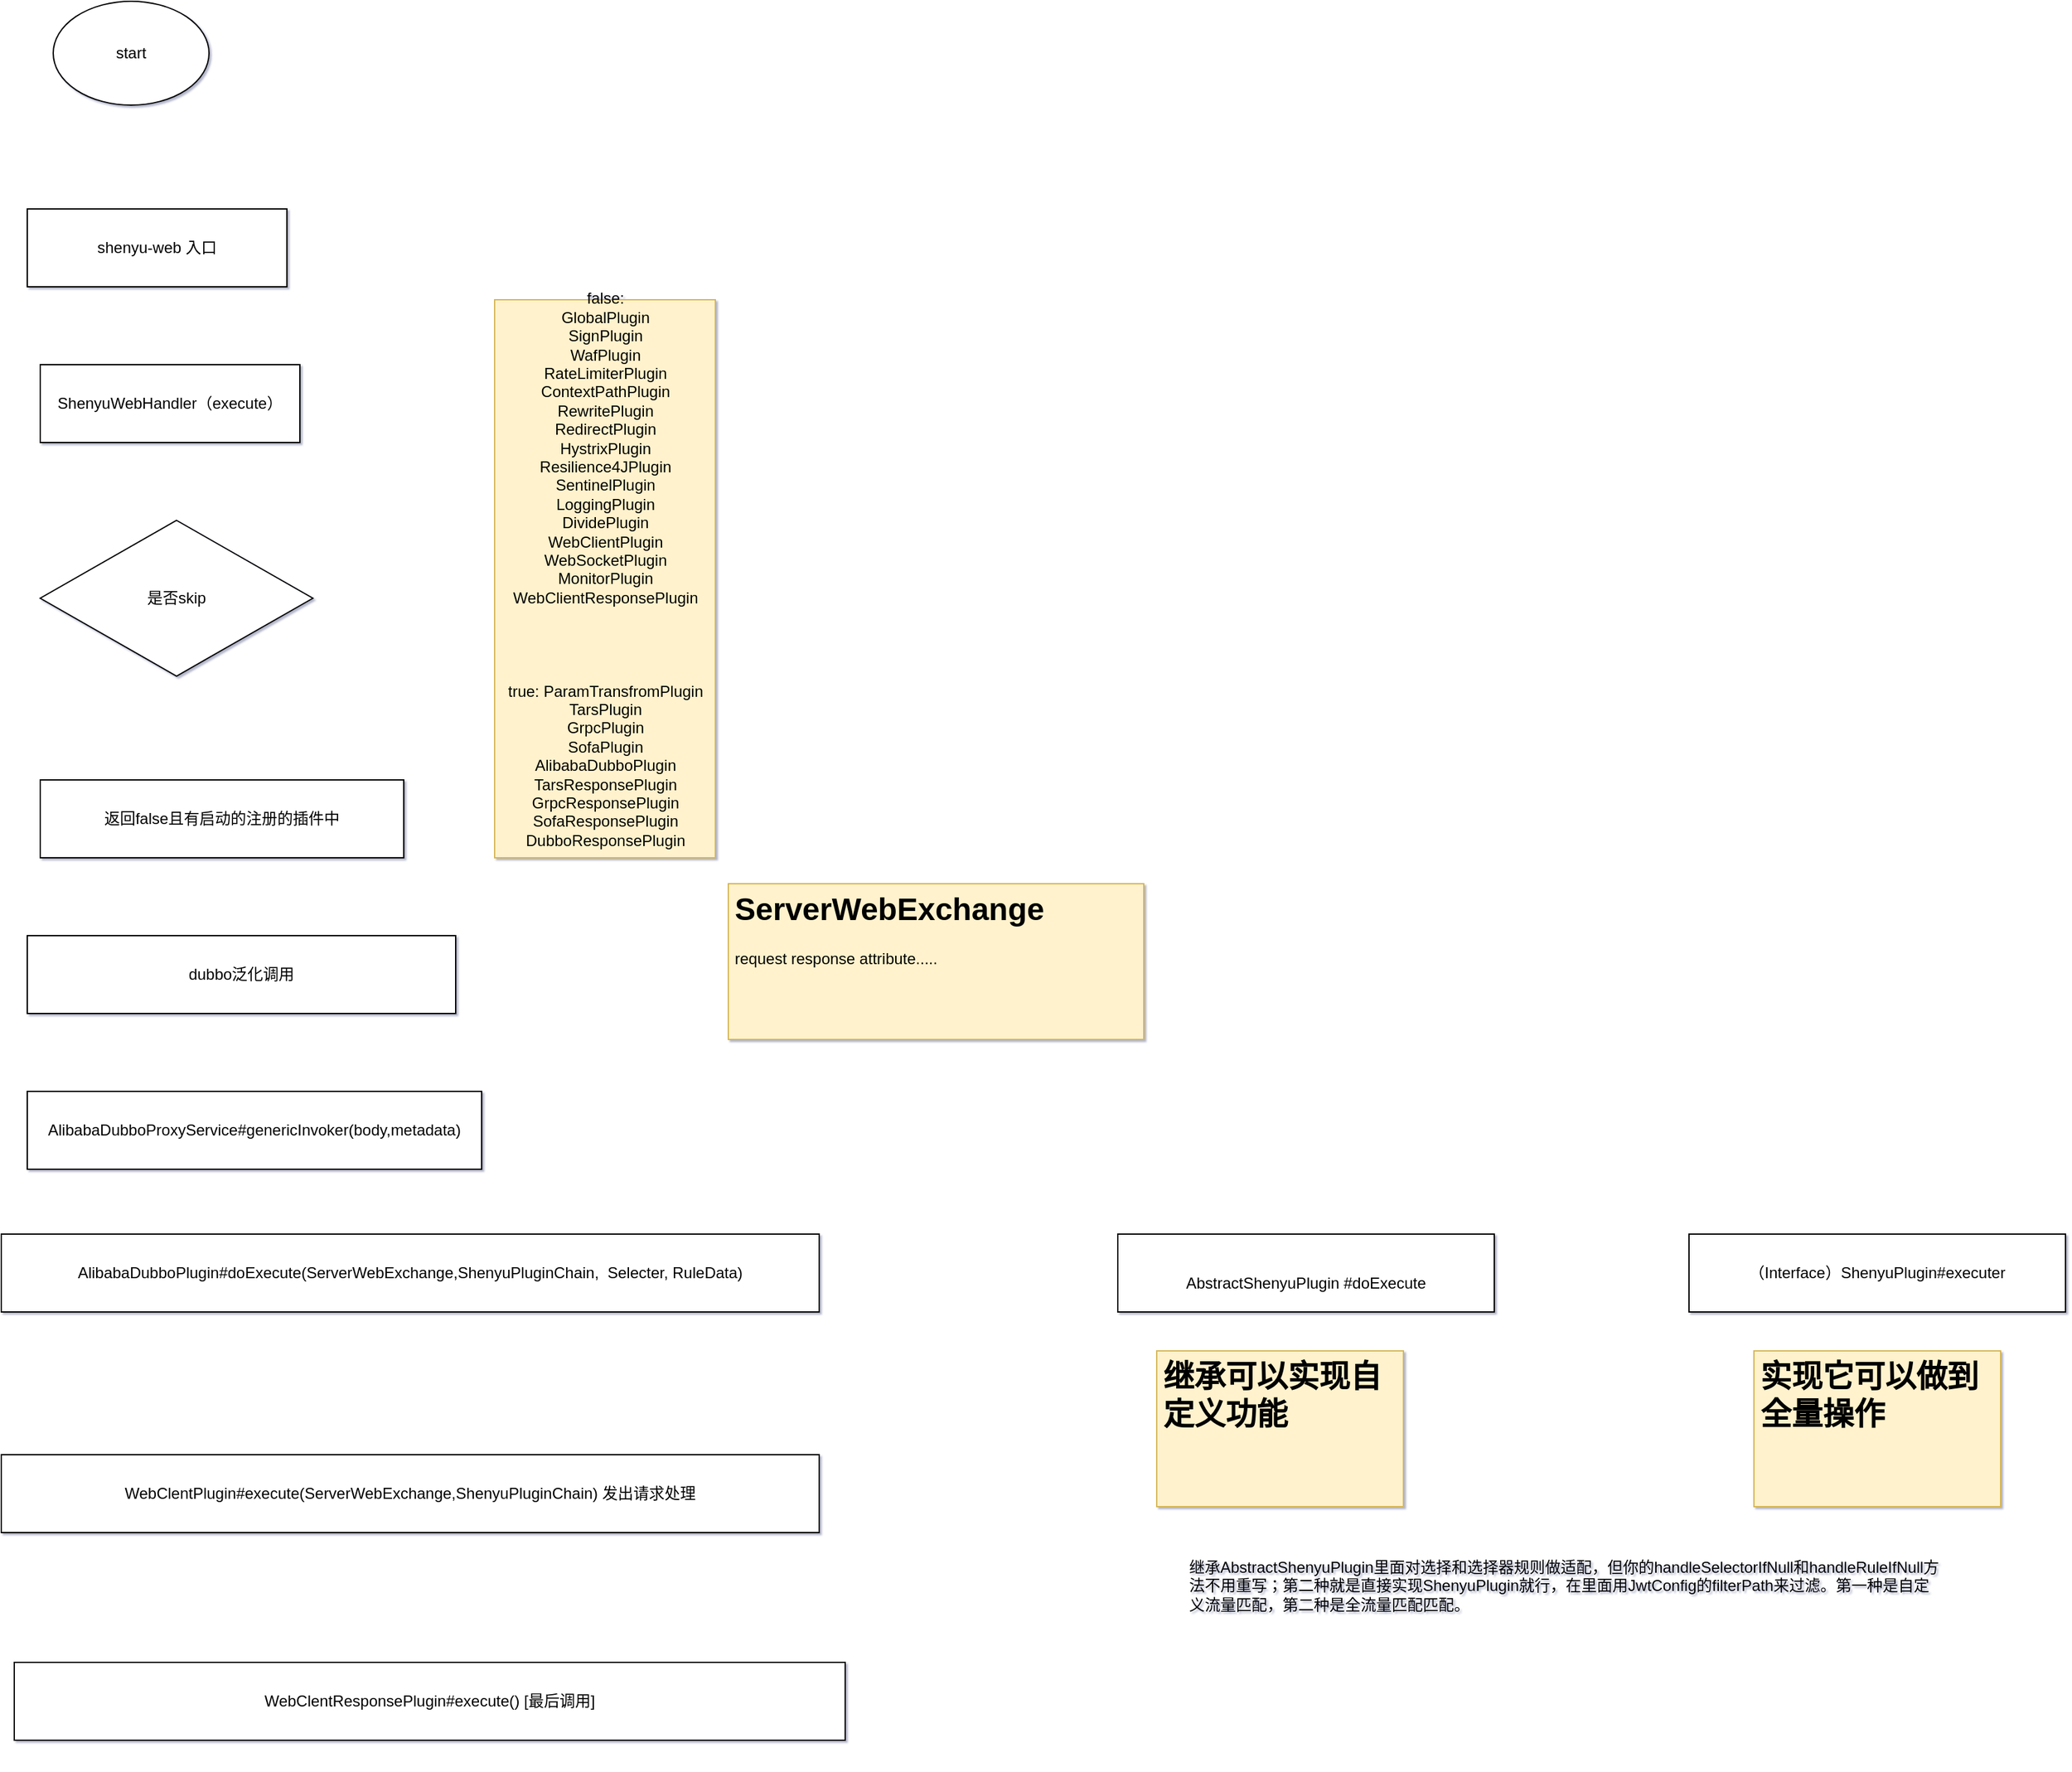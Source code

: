 <mxfile version="14.7.2" type="github">
  <diagram id="KAi75ffr3LW3WgSYukdx" name="Page-1">
    <mxGraphModel dx="1038" dy="548" grid="1" gridSize="10" guides="1" tooltips="1" connect="1" arrows="1" fold="1" page="1" pageScale="1" pageWidth="827" pageHeight="1169" math="0" shadow="1">
      <root>
        <mxCell id="0" />
        <mxCell id="1" parent="0" />
        <mxCell id="FDsz7og_MnK8PUFmMtjH-1" value="start" style="ellipse;whiteSpace=wrap;html=1;" parent="1" vertex="1">
          <mxGeometry x="220" y="80" width="120" height="80" as="geometry" />
        </mxCell>
        <mxCell id="FDsz7og_MnK8PUFmMtjH-2" value="shenyu-web 入口" style="rounded=0;whiteSpace=wrap;html=1;" parent="1" vertex="1">
          <mxGeometry x="200" y="240" width="200" height="60" as="geometry" />
        </mxCell>
        <mxCell id="FDsz7og_MnK8PUFmMtjH-3" value="ShenyuWebHandler（execute）" style="rounded=0;whiteSpace=wrap;html=1;" parent="1" vertex="1">
          <mxGeometry x="210" y="360" width="200" height="60" as="geometry" />
        </mxCell>
        <mxCell id="FDsz7og_MnK8PUFmMtjH-4" value="是否skip" style="rhombus;whiteSpace=wrap;html=1;" parent="1" vertex="1">
          <mxGeometry x="210" y="480" width="210" height="120" as="geometry" />
        </mxCell>
        <mxCell id="FDsz7og_MnK8PUFmMtjH-5" value="返回false且有启动的注册的插件中" style="rounded=0;whiteSpace=wrap;html=1;" parent="1" vertex="1">
          <mxGeometry x="210" y="680" width="280" height="60" as="geometry" />
        </mxCell>
        <mxCell id="FDsz7og_MnK8PUFmMtjH-6" value="dubbo泛化调用" style="rounded=0;whiteSpace=wrap;html=1;" parent="1" vertex="1">
          <mxGeometry x="200" y="800" width="330" height="60" as="geometry" />
        </mxCell>
        <mxCell id="FDsz7og_MnK8PUFmMtjH-7" value="AlibabaDubboProxyService#genericInvoker(body,metadata)" style="rounded=0;whiteSpace=wrap;html=1;" parent="1" vertex="1">
          <mxGeometry x="200" y="920" width="350" height="60" as="geometry" />
        </mxCell>
        <mxCell id="FDsz7og_MnK8PUFmMtjH-8" value="AlibabaDubboPlugin#doExecute(ServerWebExchange,ShenyuPluginChain,&amp;nbsp; Selecter, RuleData)" style="rounded=0;whiteSpace=wrap;html=1;" parent="1" vertex="1">
          <mxGeometry x="180" y="1030" width="630" height="60" as="geometry" />
        </mxCell>
        <mxCell id="FDsz7og_MnK8PUFmMtjH-9" value="&lt;h1&gt;ServerWebExchange&lt;/h1&gt;&lt;div&gt;request response attribute.....&lt;/div&gt;" style="text;html=1;strokeColor=#d6b656;fillColor=#fff2cc;spacing=5;spacingTop=-20;whiteSpace=wrap;overflow=hidden;rounded=0;" parent="1" vertex="1">
          <mxGeometry x="740" y="760" width="320" height="120" as="geometry" />
        </mxCell>
        <mxCell id="FDsz7og_MnK8PUFmMtjH-10" value="&lt;br&gt;AbstractShenyuPlugin #doExecute" style="rounded=0;whiteSpace=wrap;html=1;" parent="1" vertex="1">
          <mxGeometry x="1040" y="1030" width="290" height="60" as="geometry" />
        </mxCell>
        <mxCell id="FDsz7og_MnK8PUFmMtjH-11" value="（Interface）ShenyuPlugin#executer" style="rounded=0;whiteSpace=wrap;html=1;" parent="1" vertex="1">
          <mxGeometry x="1480" y="1030" width="290" height="60" as="geometry" />
        </mxCell>
        <mxCell id="FDsz7og_MnK8PUFmMtjH-12" value="&lt;h1&gt;继承可以实现自定义功能&lt;/h1&gt;" style="text;html=1;strokeColor=#d6b656;fillColor=#fff2cc;spacing=5;spacingTop=-20;whiteSpace=wrap;overflow=hidden;rounded=0;" parent="1" vertex="1">
          <mxGeometry x="1070" y="1120" width="190" height="120" as="geometry" />
        </mxCell>
        <mxCell id="FDsz7og_MnK8PUFmMtjH-13" value="&lt;h1&gt;实现它可以做到全量操作&lt;/h1&gt;" style="text;html=1;strokeColor=#d6b656;fillColor=#fff2cc;spacing=5;spacingTop=-20;whiteSpace=wrap;overflow=hidden;rounded=0;" parent="1" vertex="1">
          <mxGeometry x="1530" y="1120" width="190" height="120" as="geometry" />
        </mxCell>
        <mxCell id="FDsz7og_MnK8PUFmMtjH-14" value="继承AbstractShenyuPlugin里面对选择和选择器规则做适配，但你的handleSelectorIfNull和handleRuleIfNull方法不用重写；第二种就是直接实现ShenyuPlugin就行，在里面用JwtConfig的filterPath来过滤。第一种是自定义流量匹配，第二种是全流量匹配匹配。" style="text;html=1;strokeColor=none;fillColor=none;spacing=5;spacingTop=-20;whiteSpace=wrap;overflow=hidden;rounded=0;" parent="1" vertex="1">
          <mxGeometry x="1090" y="1290" width="590" height="150" as="geometry" />
        </mxCell>
        <mxCell id="JiSTBEjnSWMk_e52cKWq-1" value="WebClentPlugin#execute(ServerWebExchange,ShenyuPluginChain) 发出请求处理" style="rounded=0;whiteSpace=wrap;html=1;" parent="1" vertex="1">
          <mxGeometry x="180" y="1200" width="630" height="60" as="geometry" />
        </mxCell>
        <mxCell id="JiSTBEjnSWMk_e52cKWq-2" value="WebClentResponsePlugin#execute() [最后调用]" style="rounded=0;whiteSpace=wrap;html=1;" parent="1" vertex="1">
          <mxGeometry x="190" y="1360" width="640" height="60" as="geometry" />
        </mxCell>
        <mxCell id="a-vl4COEq5bbQWR3xxc--1" value="false:&lt;br&gt;GlobalPlugin&lt;br&gt;SignPlugin&lt;br&gt;WafPlugin&lt;br&gt;RateLimiterPlugin&lt;br&gt;ContextPathPlugin&lt;br&gt;RewritePlugin&lt;br&gt;RedirectPlugin&lt;br&gt;HystrixPlugin&lt;br&gt;Resilience4JPlugin&lt;br&gt;SentinelPlugin&lt;br&gt;LoggingPlugin&lt;br&gt;DividePlugin&lt;br&gt;WebClientPlugin&lt;br&gt;WebSocketPlugin&lt;br&gt;MonitorPlugin&lt;br&gt;WebClientResponsePlugin&lt;br&gt;&lt;br&gt;&lt;br&gt;&lt;br&gt;&lt;br&gt;true: ParamTransfromPlugin&lt;br&gt;TarsPlugin&lt;br&gt;GrpcPlugin&lt;br&gt;SofaPlugin&lt;br&gt;AlibabaDubboPlugin&lt;br&gt;TarsResponsePlugin&lt;br&gt;GrpcResponsePlugin&lt;br&gt;SofaResponsePlugin&lt;br&gt;DubboResponsePlugin&lt;br&gt;&lt;br&gt;" style="text;html=1;align=center;verticalAlign=middle;resizable=0;points=[];autosize=1;strokeColor=#d6b656;fillColor=#fff2cc;" vertex="1" parent="1">
          <mxGeometry x="560" y="310" width="170" height="430" as="geometry" />
        </mxCell>
      </root>
    </mxGraphModel>
  </diagram>
</mxfile>
